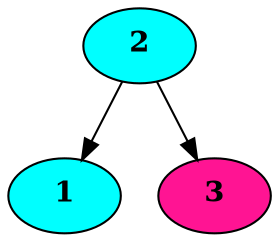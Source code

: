 digraph BST {
    // Node declarations with inner color
    1 [label=<<b>1</b>>, color="black", fillcolor="aqua", style="filled"];
    2 [label=<<b>2</b>>, color="black", fillcolor="aqua", style="filled"];
    3 [label=<<b>3</b>>, color="black", fillcolor="#FF1493", style="filled"];
    // ... other nodes ...

    // Edge declarations
    2-> 1 [color="black"];
    2 -> 3 [color="black"];
    // ... other edges ...
}
